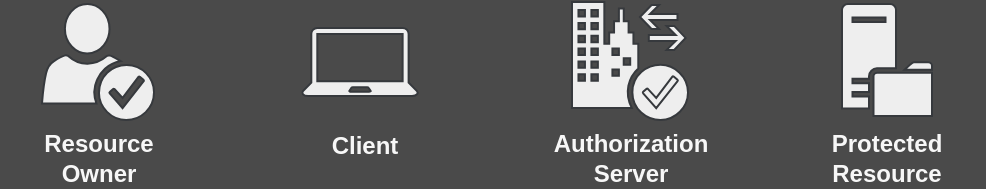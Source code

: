 <mxfile version="14.1.8" type="github" pages="3">
  <diagram id="NS_c6t7KV-xQdjMIzgKi" name="Actors">
    <mxGraphModel dx="1022" dy="519" grid="0" gridSize="10" guides="1" tooltips="1" connect="1" arrows="1" fold="1" page="1" pageScale="1" pageWidth="850" pageHeight="1100" background="#4A4A4A" math="0" shadow="0">
      <root>
        <mxCell id="0" />
        <mxCell id="1" parent="0" />
        <mxCell id="HWL72pkr6OBE6UF-7h75-1" value="" style="pointerEvents=1;shadow=0;dashed=0;html=1;labelPosition=center;verticalLabelPosition=bottom;verticalAlign=top;outlineConnect=0;align=center;shape=mxgraph.office.security.credentials;fillColor=#eeeeee;strokeColor=#36393d;" parent="1" vertex="1">
          <mxGeometry x="160" y="90" width="56" height="58" as="geometry" />
        </mxCell>
        <mxCell id="HWL72pkr6OBE6UF-7h75-2" value="" style="pointerEvents=1;shadow=0;dashed=0;html=1;labelPosition=center;verticalLabelPosition=bottom;verticalAlign=top;outlineConnect=0;align=center;shape=mxgraph.office.devices.laptop;fillColor=#eeeeee;strokeColor=#36393d;" parent="1" vertex="1">
          <mxGeometry x="290" y="102" width="58" height="34" as="geometry" />
        </mxCell>
        <mxCell id="HWL72pkr6OBE6UF-7h75-3" value="" style="pointerEvents=1;shadow=0;dashed=0;html=1;strokeColor=#36393d;fillColor=#eeeeee;labelPosition=center;verticalLabelPosition=bottom;verticalAlign=top;outlineConnect=0;align=center;shape=mxgraph.office.security.federation_trust;" parent="1" vertex="1">
          <mxGeometry x="425" y="89" width="58" height="59" as="geometry" />
        </mxCell>
        <mxCell id="HWL72pkr6OBE6UF-7h75-4" value="" style="pointerEvents=1;shadow=0;dashed=0;html=1;strokeColor=#36393d;fillColor=#eeeeee;labelPosition=center;verticalLabelPosition=bottom;verticalAlign=top;outlineConnect=0;align=center;shape=mxgraph.office.servers.file_server;" parent="1" vertex="1">
          <mxGeometry x="560" y="90" width="45" height="56" as="geometry" />
        </mxCell>
        <mxCell id="HWL72pkr6OBE6UF-7h75-5" value="Resource Owner" style="text;html=1;align=center;verticalAlign=middle;whiteSpace=wrap;rounded=0;fontStyle=1;fontColor=#F7F7F7;" parent="1" vertex="1">
          <mxGeometry x="139.5" y="157" width="97" height="20" as="geometry" />
        </mxCell>
        <mxCell id="HWL72pkr6OBE6UF-7h75-6" value="Client" style="text;html=1;align=center;verticalAlign=middle;whiteSpace=wrap;rounded=0;fontStyle=1;fontColor=#F7F7F7;" parent="1" vertex="1">
          <mxGeometry x="273" y="151" width="97" height="20" as="geometry" />
        </mxCell>
        <mxCell id="HWL72pkr6OBE6UF-7h75-7" value="Authorization Server" style="text;html=1;align=center;verticalAlign=middle;whiteSpace=wrap;rounded=0;fontStyle=1;fontColor=#F7F7F7;" parent="1" vertex="1">
          <mxGeometry x="405.5" y="157" width="97" height="20" as="geometry" />
        </mxCell>
        <mxCell id="HWL72pkr6OBE6UF-7h75-8" value="Protected Resource" style="text;html=1;align=center;verticalAlign=middle;whiteSpace=wrap;rounded=0;fontStyle=1;fontColor=#F7F7F7;" parent="1" vertex="1">
          <mxGeometry x="534" y="157" width="97" height="20" as="geometry" />
        </mxCell>
      </root>
    </mxGraphModel>
  </diagram>
  <diagram id="-ci9dU2kOCaldK0MWCnJ" name="Authorization grant">
    <mxGraphModel dx="782" dy="519" grid="0" gridSize="10" guides="1" tooltips="1" connect="1" arrows="1" fold="1" page="1" pageScale="1" pageWidth="850" pageHeight="1100" background="#4A4A4A" math="0" shadow="0">
      <root>
        <mxCell id="MZMbur8JewnyVsiIsPrR-0" />
        <mxCell id="MZMbur8JewnyVsiIsPrR-1" parent="MZMbur8JewnyVsiIsPrR-0" />
        <mxCell id="KoNx3kXqP8Utz1vj192m-0" value="" style="pointerEvents=1;shadow=0;dashed=0;html=1;labelPosition=center;verticalLabelPosition=bottom;verticalAlign=top;outlineConnect=0;align=center;shape=mxgraph.office.security.credentials;fillColor=#eeeeee;strokeColor=#36393d;" parent="MZMbur8JewnyVsiIsPrR-1" vertex="1">
          <mxGeometry x="148.5" y="27" width="56" height="58" as="geometry" />
        </mxCell>
        <mxCell id="KoNx3kXqP8Utz1vj192m-1" value="" style="pointerEvents=1;shadow=0;dashed=0;html=1;labelPosition=center;verticalLabelPosition=bottom;verticalAlign=top;outlineConnect=0;align=center;shape=mxgraph.office.devices.laptop;fillColor=#eeeeee;strokeColor=#36393d;" parent="MZMbur8JewnyVsiIsPrR-1" vertex="1">
          <mxGeometry x="278.5" y="39" width="58" height="34" as="geometry" />
        </mxCell>
        <mxCell id="KoNx3kXqP8Utz1vj192m-2" value="" style="pointerEvents=1;shadow=0;dashed=0;html=1;strokeColor=#36393d;fillColor=#eeeeee;labelPosition=center;verticalLabelPosition=bottom;verticalAlign=top;outlineConnect=0;align=center;shape=mxgraph.office.security.federation_trust;" parent="MZMbur8JewnyVsiIsPrR-1" vertex="1">
          <mxGeometry x="413.5" y="26" width="58" height="59" as="geometry" />
        </mxCell>
        <mxCell id="KoNx3kXqP8Utz1vj192m-3" value="" style="pointerEvents=1;shadow=0;dashed=0;html=1;strokeColor=#36393d;fillColor=#eeeeee;labelPosition=center;verticalLabelPosition=bottom;verticalAlign=top;outlineConnect=0;align=center;shape=mxgraph.office.servers.file_server;" parent="MZMbur8JewnyVsiIsPrR-1" vertex="1">
          <mxGeometry x="548.5" y="27" width="45" height="56" as="geometry" />
        </mxCell>
        <mxCell id="KoNx3kXqP8Utz1vj192m-4" value="Resource Owner" style="text;html=1;align=center;verticalAlign=middle;whiteSpace=wrap;rounded=0;fontStyle=1;fontColor=#F7F7F7;" parent="MZMbur8JewnyVsiIsPrR-1" vertex="1">
          <mxGeometry x="128" y="94" width="97" height="20" as="geometry" />
        </mxCell>
        <mxCell id="KoNx3kXqP8Utz1vj192m-5" value="Client" style="text;html=1;align=center;verticalAlign=middle;whiteSpace=wrap;rounded=0;fontStyle=1;fontColor=#F7F7F7;" parent="MZMbur8JewnyVsiIsPrR-1" vertex="1">
          <mxGeometry x="261.5" y="88" width="97" height="20" as="geometry" />
        </mxCell>
        <mxCell id="KoNx3kXqP8Utz1vj192m-6" value="Authorization Server" style="text;html=1;align=center;verticalAlign=middle;whiteSpace=wrap;rounded=0;fontStyle=1;fontColor=#F7F7F7;" parent="MZMbur8JewnyVsiIsPrR-1" vertex="1">
          <mxGeometry x="394" y="94" width="97" height="20" as="geometry" />
        </mxCell>
        <mxCell id="KoNx3kXqP8Utz1vj192m-7" value="Protected Resource" style="text;html=1;align=center;verticalAlign=middle;whiteSpace=wrap;rounded=0;fontStyle=1;fontColor=#F7F7F7;" parent="MZMbur8JewnyVsiIsPrR-1" vertex="1">
          <mxGeometry x="522.5" y="94" width="97" height="20" as="geometry" />
        </mxCell>
        <mxCell id="KoNx3kXqP8Utz1vj192m-8" value="&lt;span style=&quot;font-weight: normal&quot;&gt;Wojtek&lt;/span&gt;" style="text;html=1;align=center;verticalAlign=middle;whiteSpace=wrap;rounded=0;fontStyle=1;fontColor=#97D077;shadow=0;" parent="MZMbur8JewnyVsiIsPrR-1" vertex="1">
          <mxGeometry x="128" y="130" width="97" height="20" as="geometry" />
        </mxCell>
        <mxCell id="KoNx3kXqP8Utz1vj192m-9" value="&lt;span style=&quot;font-weight: normal&quot;&gt;Dev.to&lt;/span&gt;" style="text;html=1;align=center;verticalAlign=middle;whiteSpace=wrap;rounded=0;fontStyle=1;fontColor=#97D077;" parent="MZMbur8JewnyVsiIsPrR-1" vertex="1">
          <mxGeometry x="259" y="130" width="97" height="20" as="geometry" />
        </mxCell>
        <mxCell id="KoNx3kXqP8Utz1vj192m-10" value="&lt;span style=&quot;font-weight: normal&quot;&gt;GitHub&lt;br&gt;&amp;nbsp;Identity Provider&lt;/span&gt;" style="text;html=1;align=center;verticalAlign=middle;whiteSpace=wrap;rounded=0;fontStyle=1;fontColor=#97D077;" parent="MZMbur8JewnyVsiIsPrR-1" vertex="1">
          <mxGeometry x="374" y="130" width="137" height="20" as="geometry" />
        </mxCell>
        <mxCell id="KoNx3kXqP8Utz1vj192m-11" value="&lt;span style=&quot;font-weight: normal&quot;&gt;GitHub&lt;br&gt;&amp;nbsp;User information&lt;/span&gt;" style="text;html=1;align=center;verticalAlign=middle;whiteSpace=wrap;rounded=0;fontStyle=1;fontColor=#97D077;" parent="MZMbur8JewnyVsiIsPrR-1" vertex="1">
          <mxGeometry x="502.5" y="130" width="137" height="20" as="geometry" />
        </mxCell>
        <mxCell id="KoNx3kXqP8Utz1vj192m-12" value="" style="endArrow=none;dashed=1;html=1;fontColor=#97D077;strokeColor=#D4D4D4;" parent="MZMbur8JewnyVsiIsPrR-1" edge="1">
          <mxGeometry width="50" height="50" relative="1" as="geometry">
            <mxPoint x="442" y="584" as="sourcePoint" />
            <mxPoint x="442" y="161" as="targetPoint" />
          </mxGeometry>
        </mxCell>
        <mxCell id="KoNx3kXqP8Utz1vj192m-13" value="" style="endArrow=none;dashed=1;html=1;fontColor=#97D077;strokeColor=#D4D4D4;" parent="MZMbur8JewnyVsiIsPrR-1" edge="1">
          <mxGeometry width="50" height="50" relative="1" as="geometry">
            <mxPoint x="571" y="591" as="sourcePoint" />
            <mxPoint x="571" y="161" as="targetPoint" />
          </mxGeometry>
        </mxCell>
        <mxCell id="KoNx3kXqP8Utz1vj192m-14" value="" style="endArrow=none;dashed=1;html=1;fontColor=#97D077;strokeColor=#D4D4D4;" parent="MZMbur8JewnyVsiIsPrR-1" edge="1">
          <mxGeometry width="50" height="50" relative="1" as="geometry">
            <mxPoint x="307" y="581" as="sourcePoint" />
            <mxPoint x="307" y="162" as="targetPoint" />
          </mxGeometry>
        </mxCell>
        <mxCell id="KoNx3kXqP8Utz1vj192m-16" value="" style="endArrow=none;dashed=1;html=1;fontColor=#97D077;strokeColor=#D4D4D4;" parent="MZMbur8JewnyVsiIsPrR-1" edge="1">
          <mxGeometry width="50" height="50" relative="1" as="geometry">
            <mxPoint x="176" y="577" as="sourcePoint" />
            <mxPoint x="176.21" y="162" as="targetPoint" />
          </mxGeometry>
        </mxCell>
        <mxCell id="KoNx3kXqP8Utz1vj192m-18" style="edgeStyle=orthogonalEdgeStyle;rounded=0;orthogonalLoop=1;jettySize=auto;html=1;strokeColor=#D4D4D4;fontColor=#97D077;exitX=0.997;exitY=0.048;exitDx=0;exitDy=0;exitPerimeter=0;entryX=0;entryY=0.045;entryDx=0;entryDy=0;entryPerimeter=0;endArrow=blockThin;endFill=1;" parent="MZMbur8JewnyVsiIsPrR-1" source="KoNx3kXqP8Utz1vj192m-17" target="KoNx3kXqP8Utz1vj192m-20" edge="1">
          <mxGeometry relative="1" as="geometry">
            <mxPoint x="294" y="187" as="targetPoint" />
            <mxPoint x="193" y="187" as="sourcePoint" />
            <Array as="points">
              <mxPoint x="294" y="187" />
              <mxPoint x="294" y="187" />
            </Array>
          </mxGeometry>
        </mxCell>
        <mxCell id="KoNx3kXqP8Utz1vj192m-28" style="edgeStyle=orthogonalEdgeStyle;rounded=0;orthogonalLoop=1;jettySize=auto;html=1;endArrow=blockThin;endFill=1;strokeColor=#D4D4D4;fontFamily=Helvetica;fontColor=#97D077;" parent="MZMbur8JewnyVsiIsPrR-1" source="KoNx3kXqP8Utz1vj192m-17" edge="1">
          <mxGeometry relative="1" as="geometry">
            <mxPoint x="434" y="260" as="targetPoint" />
            <Array as="points">
              <mxPoint x="434" y="260" />
            </Array>
          </mxGeometry>
        </mxCell>
        <mxCell id="KoNx3kXqP8Utz1vj192m-33" style="edgeStyle=orthogonalEdgeStyle;rounded=0;orthogonalLoop=1;jettySize=auto;html=1;endArrow=blockThin;endFill=1;strokeColor=#D4D4D4;fontFamily=Helvetica;fontSize=9;fontColor=#97D077;" parent="MZMbur8JewnyVsiIsPrR-1" source="KoNx3kXqP8Utz1vj192m-17" edge="1">
          <mxGeometry relative="1" as="geometry">
            <mxPoint x="298" y="328" as="targetPoint" />
            <Array as="points">
              <mxPoint x="298" y="328" />
            </Array>
          </mxGeometry>
        </mxCell>
        <mxCell id="KoNx3kXqP8Utz1vj192m-17" value="" style="rounded=0;whiteSpace=wrap;html=1;fontColor=#97D077;shadow=1;strokeColor=none;fillColor=#D1D1D1;" parent="MZMbur8JewnyVsiIsPrR-1" vertex="1">
          <mxGeometry x="169" y="185" width="15" height="344" as="geometry" />
        </mxCell>
        <mxCell id="KoNx3kXqP8Utz1vj192m-19" value="&lt;span style=&quot;font-weight: normal ; font-size: 9px&quot;&gt;&lt;font color=&quot;#ffffff&quot; style=&quot;font-size: 9px&quot;&gt;1. get my user info&lt;/font&gt;&lt;/span&gt;" style="text;html=1;align=left;verticalAlign=middle;whiteSpace=wrap;rounded=0;fontStyle=1;fontColor=#97D077;shadow=0;fontSize=9;" parent="MZMbur8JewnyVsiIsPrR-1" vertex="1">
          <mxGeometry x="189" y="165" width="107" height="20" as="geometry" />
        </mxCell>
        <mxCell id="KoNx3kXqP8Utz1vj192m-27" style="edgeStyle=orthogonalEdgeStyle;rounded=0;orthogonalLoop=1;jettySize=auto;html=1;endArrow=blockThin;endFill=1;strokeColor=#D4D4D4;fontColor=#97D077;" parent="MZMbur8JewnyVsiIsPrR-1" source="KoNx3kXqP8Utz1vj192m-20" target="KoNx3kXqP8Utz1vj192m-17" edge="1">
          <mxGeometry relative="1" as="geometry">
            <Array as="points">
              <mxPoint x="216" y="228" />
              <mxPoint x="216" y="228" />
            </Array>
          </mxGeometry>
        </mxCell>
        <mxCell id="KoNx3kXqP8Utz1vj192m-20" value="" style="rounded=0;whiteSpace=wrap;html=1;fontColor=#97D077;shadow=1;strokeColor=none;fillColor=#D1D1D1;" parent="MZMbur8JewnyVsiIsPrR-1" vertex="1">
          <mxGeometry x="300" y="185" width="15" height="46" as="geometry" />
        </mxCell>
        <mxCell id="KoNx3kXqP8Utz1vj192m-26" value="&lt;span style=&quot;font-weight: normal ; font-size: 9px&quot;&gt;&lt;font color=&quot;#ffffff&quot; style=&quot;font-size: 9px&quot;&gt;2. redirect to GitHub&#39;s login page&lt;/font&gt;&lt;/span&gt;" style="text;html=1;align=right;verticalAlign=middle;whiteSpace=wrap;rounded=0;fontStyle=1;fontColor=#97D077;shadow=0;fontFamily=Helvetica;fontSize=9;" parent="MZMbur8JewnyVsiIsPrR-1" vertex="1">
          <mxGeometry x="196" y="203" width="100" height="20" as="geometry" />
        </mxCell>
        <mxCell id="KoNx3kXqP8Utz1vj192m-29" value="&lt;font color=&quot;#ffffff&quot; style=&quot;font-size: 9px&quot;&gt;&lt;span style=&quot;font-size: 9px ; font-weight: 400&quot;&gt;3. provide&lt;br&gt;username &amp;amp; password&lt;/span&gt;&lt;/font&gt;" style="text;html=1;align=left;verticalAlign=middle;whiteSpace=wrap;rounded=0;fontStyle=1;fontColor=#97D077;shadow=0;fontSize=9;" parent="MZMbur8JewnyVsiIsPrR-1" vertex="1">
          <mxGeometry x="189" y="237" width="111" height="20" as="geometry" />
        </mxCell>
        <mxCell id="KoNx3kXqP8Utz1vj192m-32" style="edgeStyle=orthogonalEdgeStyle;rounded=0;orthogonalLoop=1;jettySize=auto;html=1;endArrow=blockThin;endFill=1;strokeColor=#D4D4D4;fontFamily=Helvetica;fontSize=9;fontColor=#97D077;exitX=-0.203;exitY=0.904;exitDx=0;exitDy=0;exitPerimeter=0;" parent="MZMbur8JewnyVsiIsPrR-1" source="KoNx3kXqP8Utz1vj192m-30" edge="1">
          <mxGeometry relative="1" as="geometry">
            <mxPoint x="186" y="299" as="targetPoint" />
            <Array as="points">
              <mxPoint x="310" y="299" />
              <mxPoint x="186" y="299" />
            </Array>
          </mxGeometry>
        </mxCell>
        <mxCell id="KoNx3kXqP8Utz1vj192m-30" value="" style="rounded=0;whiteSpace=wrap;html=1;fontColor=#97D077;shadow=1;strokeColor=none;fillColor=#D1D1D1;" parent="MZMbur8JewnyVsiIsPrR-1" vertex="1">
          <mxGeometry x="435" y="257" width="15" height="46" as="geometry" />
        </mxCell>
        <mxCell id="NKkI2tHwXpmIZE1cxrp0-3" style="edgeStyle=orthogonalEdgeStyle;rounded=0;orthogonalLoop=1;jettySize=auto;html=1;entryX=-0.074;entryY=0.089;entryDx=0;entryDy=0;entryPerimeter=0;fontColor=#97D077;strokeColor=#D1D1D1;" parent="MZMbur8JewnyVsiIsPrR-1" source="KoNx3kXqP8Utz1vj192m-31" target="NKkI2tHwXpmIZE1cxrp0-2" edge="1">
          <mxGeometry relative="1" as="geometry">
            <Array as="points">
              <mxPoint x="372" y="366" />
              <mxPoint x="372" y="366" />
            </Array>
          </mxGeometry>
        </mxCell>
        <mxCell id="KoNx3kXqP8Utz1vj192m-31" value="" style="rounded=0;whiteSpace=wrap;html=1;fontColor=#97D077;shadow=1;strokeColor=none;fillColor=#D1D1D1;" parent="MZMbur8JewnyVsiIsPrR-1" vertex="1">
          <mxGeometry x="300" y="326" width="15" height="203" as="geometry" />
        </mxCell>
        <mxCell id="NKkI2tHwXpmIZE1cxrp0-0" value="&lt;span style=&quot;font-weight: normal ; font-size: 9px&quot;&gt;&lt;font color=&quot;#ffffff&quot; style=&quot;font-size: 9px&quot;&gt;4. authorization code &amp;amp; redirect to client&lt;/font&gt;&lt;/span&gt;" style="text;html=1;align=right;verticalAlign=middle;whiteSpace=wrap;rounded=0;fontStyle=1;fontColor=#97D077;shadow=0;fontFamily=Helvetica;fontSize=9;" parent="MZMbur8JewnyVsiIsPrR-1" vertex="1">
          <mxGeometry x="325" y="276" width="100" height="20" as="geometry" />
        </mxCell>
        <mxCell id="NKkI2tHwXpmIZE1cxrp0-1" value="&lt;span style=&quot;font-weight: normal ; font-size: 9px&quot;&gt;&lt;font color=&quot;#ffffff&quot; style=&quot;font-size: 9px&quot;&gt;5. authorization code&lt;/font&gt;&lt;/span&gt;" style="text;html=1;align=left;verticalAlign=middle;whiteSpace=wrap;rounded=0;fontStyle=1;fontColor=#97D077;shadow=0;fontFamily=Helvetica;fontSize=9;" parent="MZMbur8JewnyVsiIsPrR-1" vertex="1">
          <mxGeometry x="186" y="308" width="100" height="20" as="geometry" />
        </mxCell>
        <mxCell id="WKs4N_bmghvFV_pFZG2m-3" style="edgeStyle=orthogonalEdgeStyle;rounded=0;orthogonalLoop=1;jettySize=auto;html=1;entryX=1.012;entryY=0.101;entryDx=0;entryDy=0;entryPerimeter=0;strokeColor=#D1D1D1;" parent="MZMbur8JewnyVsiIsPrR-1" source="NKkI2tHwXpmIZE1cxrp0-2" edge="1">
          <mxGeometry relative="1" as="geometry">
            <Array as="points">
              <mxPoint x="375" y="407" />
            </Array>
            <mxPoint x="315.18" y="406.646" as="targetPoint" />
          </mxGeometry>
        </mxCell>
        <mxCell id="NKkI2tHwXpmIZE1cxrp0-2" value="" style="rounded=0;whiteSpace=wrap;html=1;fontColor=#97D077;shadow=1;strokeColor=none;fillColor=#D1D1D1;" parent="MZMbur8JewnyVsiIsPrR-1" vertex="1">
          <mxGeometry x="435" y="362" width="15" height="46" as="geometry" />
        </mxCell>
        <mxCell id="WKs4N_bmghvFV_pFZG2m-0" value="&lt;span style=&quot;font-weight: normal ; font-size: 9px&quot;&gt;&lt;font color=&quot;#ffffff&quot; style=&quot;font-size: 9px&quot;&gt;6. authorization code&lt;br&gt;client id &amp;amp; client secret&lt;br&gt;&lt;/font&gt;&lt;/span&gt;" style="text;html=1;align=left;verticalAlign=middle;whiteSpace=wrap;rounded=0;fontStyle=1;fontColor=#97D077;shadow=0;fontFamily=Helvetica;fontSize=9;" parent="MZMbur8JewnyVsiIsPrR-1" vertex="1">
          <mxGeometry x="319" y="339" width="100" height="20" as="geometry" />
        </mxCell>
        <mxCell id="WKs4N_bmghvFV_pFZG2m-6" style="edgeStyle=orthogonalEdgeStyle;rounded=0;orthogonalLoop=1;jettySize=auto;html=1;strokeColor=#D1D1D1;entryX=-0.009;entryY=0.079;entryDx=0;entryDy=0;entryPerimeter=0;" parent="MZMbur8JewnyVsiIsPrR-1" target="WKs4N_bmghvFV_pFZG2m-5" edge="1">
          <mxGeometry relative="1" as="geometry">
            <mxPoint x="562.545" y="425" as="targetPoint" />
            <Array as="points">
              <mxPoint x="507" y="448" />
              <mxPoint x="507" y="448" />
            </Array>
            <mxPoint x="315" y="448" as="sourcePoint" />
          </mxGeometry>
        </mxCell>
        <mxCell id="WKs4N_bmghvFV_pFZG2m-4" value="&lt;span style=&quot;font-weight: normal ; font-size: 9px&quot;&gt;&lt;font color=&quot;#ffffff&quot; style=&quot;font-size: 9px&quot;&gt;7. access, id and refresh tokens&lt;br&gt;&lt;/font&gt;&lt;/span&gt;" style="text;html=1;align=right;verticalAlign=middle;whiteSpace=wrap;rounded=0;fontStyle=1;fontColor=#97D077;shadow=0;fontFamily=Helvetica;fontSize=9;" parent="MZMbur8JewnyVsiIsPrR-1" vertex="1">
          <mxGeometry x="331" y="382" width="100" height="20" as="geometry" />
        </mxCell>
        <mxCell id="WKs4N_bmghvFV_pFZG2m-10" style="edgeStyle=orthogonalEdgeStyle;rounded=0;orthogonalLoop=1;jettySize=auto;html=1;entryX=1.139;entryY=0.12;entryDx=0;entryDy=0;entryPerimeter=0;strokeColor=#D1D1D1;" parent="MZMbur8JewnyVsiIsPrR-1" source="WKs4N_bmghvFV_pFZG2m-5" edge="1">
          <mxGeometry relative="1" as="geometry">
            <Array as="points">
              <mxPoint x="439" y="490" />
            </Array>
            <mxPoint x="317.085" y="489.52" as="targetPoint" />
          </mxGeometry>
        </mxCell>
        <mxCell id="WKs4N_bmghvFV_pFZG2m-5" value="" style="rounded=0;whiteSpace=wrap;html=1;fontColor=#97D077;shadow=1;strokeColor=none;fillColor=#D1D1D1;" parent="MZMbur8JewnyVsiIsPrR-1" vertex="1">
          <mxGeometry x="563.5" y="444" width="15" height="46" as="geometry" />
        </mxCell>
        <mxCell id="WKs4N_bmghvFV_pFZG2m-8" value="&lt;span style=&quot;font-weight: normal ; font-size: 9px&quot;&gt;&lt;font color=&quot;#ffffff&quot; style=&quot;font-size: 9px&quot;&gt;8. get user repositories&lt;br&gt;(with access token)&amp;nbsp;&lt;br&gt;&lt;/font&gt;&lt;/span&gt;" style="text;html=1;align=left;verticalAlign=middle;whiteSpace=wrap;rounded=0;fontStyle=1;fontColor=#97D077;shadow=0;fontSize=9;" parent="MZMbur8JewnyVsiIsPrR-1" vertex="1">
          <mxGeometry x="324" y="424" width="107" height="20" as="geometry" />
        </mxCell>
        <mxCell id="WKs4N_bmghvFV_pFZG2m-13" style="edgeStyle=orthogonalEdgeStyle;rounded=0;orthogonalLoop=1;jettySize=auto;html=1;entryX=1.101;entryY=0.989;entryDx=0;entryDy=0;entryPerimeter=0;strokeColor=#D1D1D1;" parent="MZMbur8JewnyVsiIsPrR-1" target="KoNx3kXqP8Utz1vj192m-17" edge="1">
          <mxGeometry relative="1" as="geometry">
            <Array as="points">
              <mxPoint x="267" y="525" />
              <mxPoint x="267" y="525" />
            </Array>
            <mxPoint x="300" y="525" as="sourcePoint" />
          </mxGeometry>
        </mxCell>
        <mxCell id="WKs4N_bmghvFV_pFZG2m-11" value="&lt;span style=&quot;font-weight: normal ; font-size: 9px&quot;&gt;&lt;font color=&quot;#ffffff&quot; style=&quot;font-size: 9px&quot;&gt;9. user repositories&amp;nbsp;&lt;br&gt;&lt;/font&gt;&lt;/span&gt;" style="text;html=1;align=right;verticalAlign=middle;whiteSpace=wrap;rounded=0;fontStyle=1;fontColor=#97D077;shadow=0;fontSize=9;" parent="MZMbur8JewnyVsiIsPrR-1" vertex="1">
          <mxGeometry x="450" y="470" width="107" height="20" as="geometry" />
        </mxCell>
        <mxCell id="WKs4N_bmghvFV_pFZG2m-14" value="&lt;span style=&quot;font-weight: normal ; font-size: 9px&quot;&gt;&lt;font color=&quot;#ffffff&quot; style=&quot;font-size: 9px&quot;&gt;10. my user info&amp;nbsp;&lt;br&gt;&lt;/font&gt;&lt;/span&gt;" style="text;html=1;align=right;verticalAlign=middle;whiteSpace=wrap;rounded=0;fontStyle=1;fontColor=#97D077;shadow=0;fontSize=9;" parent="MZMbur8JewnyVsiIsPrR-1" vertex="1">
          <mxGeometry x="192.5" y="506" width="107" height="20" as="geometry" />
        </mxCell>
      </root>
    </mxGraphModel>
  </diagram>
  <diagram name="Refresh token" id="I2DaK8d_OnrXJjn03cxu">
    <mxGraphModel dx="1152" dy="494" grid="0" gridSize="10" guides="1" tooltips="1" connect="1" arrows="1" fold="1" page="1" pageScale="1" pageWidth="850" pageHeight="1100" background="#4A4A4A" math="0" shadow="0">
      <root>
        <mxCell id="3hqGg8nr-zPcy-2ruXHW-0" />
        <mxCell id="3hqGg8nr-zPcy-2ruXHW-1" parent="3hqGg8nr-zPcy-2ruXHW-0" />
        <mxCell id="3hqGg8nr-zPcy-2ruXHW-2" value="" style="pointerEvents=1;shadow=0;dashed=0;html=1;labelPosition=center;verticalLabelPosition=bottom;verticalAlign=top;outlineConnect=0;align=center;shape=mxgraph.office.security.credentials;fillColor=#eeeeee;strokeColor=#36393d;" vertex="1" parent="3hqGg8nr-zPcy-2ruXHW-1">
          <mxGeometry x="148.5" y="27" width="56" height="58" as="geometry" />
        </mxCell>
        <mxCell id="3hqGg8nr-zPcy-2ruXHW-3" value="" style="pointerEvents=1;shadow=0;dashed=0;html=1;labelPosition=center;verticalLabelPosition=bottom;verticalAlign=top;outlineConnect=0;align=center;shape=mxgraph.office.devices.laptop;fillColor=#eeeeee;strokeColor=#36393d;" vertex="1" parent="3hqGg8nr-zPcy-2ruXHW-1">
          <mxGeometry x="278.5" y="39" width="58" height="34" as="geometry" />
        </mxCell>
        <mxCell id="3hqGg8nr-zPcy-2ruXHW-4" value="" style="pointerEvents=1;shadow=0;dashed=0;html=1;strokeColor=#36393d;fillColor=#eeeeee;labelPosition=center;verticalLabelPosition=bottom;verticalAlign=top;outlineConnect=0;align=center;shape=mxgraph.office.security.federation_trust;" vertex="1" parent="3hqGg8nr-zPcy-2ruXHW-1">
          <mxGeometry x="413.5" y="26" width="58" height="59" as="geometry" />
        </mxCell>
        <mxCell id="3hqGg8nr-zPcy-2ruXHW-5" value="" style="pointerEvents=1;shadow=0;dashed=0;html=1;strokeColor=#36393d;fillColor=#eeeeee;labelPosition=center;verticalLabelPosition=bottom;verticalAlign=top;outlineConnect=0;align=center;shape=mxgraph.office.servers.file_server;" vertex="1" parent="3hqGg8nr-zPcy-2ruXHW-1">
          <mxGeometry x="548.5" y="27" width="45" height="56" as="geometry" />
        </mxCell>
        <mxCell id="3hqGg8nr-zPcy-2ruXHW-6" value="Resource Owner" style="text;html=1;align=center;verticalAlign=middle;whiteSpace=wrap;rounded=0;fontStyle=1;fontColor=#F7F7F7;" vertex="1" parent="3hqGg8nr-zPcy-2ruXHW-1">
          <mxGeometry x="128" y="94" width="97" height="20" as="geometry" />
        </mxCell>
        <mxCell id="3hqGg8nr-zPcy-2ruXHW-7" value="Client" style="text;html=1;align=center;verticalAlign=middle;whiteSpace=wrap;rounded=0;fontStyle=1;fontColor=#F7F7F7;" vertex="1" parent="3hqGg8nr-zPcy-2ruXHW-1">
          <mxGeometry x="261.5" y="88" width="97" height="20" as="geometry" />
        </mxCell>
        <mxCell id="3hqGg8nr-zPcy-2ruXHW-8" value="Authorization Server" style="text;html=1;align=center;verticalAlign=middle;whiteSpace=wrap;rounded=0;fontStyle=1;fontColor=#F7F7F7;" vertex="1" parent="3hqGg8nr-zPcy-2ruXHW-1">
          <mxGeometry x="394" y="94" width="97" height="20" as="geometry" />
        </mxCell>
        <mxCell id="3hqGg8nr-zPcy-2ruXHW-9" value="Protected Resource" style="text;html=1;align=center;verticalAlign=middle;whiteSpace=wrap;rounded=0;fontStyle=1;fontColor=#F7F7F7;" vertex="1" parent="3hqGg8nr-zPcy-2ruXHW-1">
          <mxGeometry x="522.5" y="94" width="97" height="20" as="geometry" />
        </mxCell>
        <mxCell id="3hqGg8nr-zPcy-2ruXHW-10" value="&lt;span style=&quot;font-weight: normal&quot;&gt;Wojtek&lt;/span&gt;" style="text;html=1;align=center;verticalAlign=middle;whiteSpace=wrap;rounded=0;fontStyle=1;fontColor=#97D077;shadow=0;" vertex="1" parent="3hqGg8nr-zPcy-2ruXHW-1">
          <mxGeometry x="128" y="130" width="97" height="20" as="geometry" />
        </mxCell>
        <mxCell id="3hqGg8nr-zPcy-2ruXHW-11" value="&lt;span style=&quot;font-weight: normal&quot;&gt;Dev.to&lt;/span&gt;" style="text;html=1;align=center;verticalAlign=middle;whiteSpace=wrap;rounded=0;fontStyle=1;fontColor=#97D077;" vertex="1" parent="3hqGg8nr-zPcy-2ruXHW-1">
          <mxGeometry x="259" y="130" width="97" height="20" as="geometry" />
        </mxCell>
        <mxCell id="3hqGg8nr-zPcy-2ruXHW-12" value="&lt;span style=&quot;font-weight: normal&quot;&gt;GitHub&lt;br&gt;&amp;nbsp;Identity Provider&lt;/span&gt;" style="text;html=1;align=center;verticalAlign=middle;whiteSpace=wrap;rounded=0;fontStyle=1;fontColor=#97D077;" vertex="1" parent="3hqGg8nr-zPcy-2ruXHW-1">
          <mxGeometry x="374" y="130" width="137" height="20" as="geometry" />
        </mxCell>
        <mxCell id="3hqGg8nr-zPcy-2ruXHW-13" value="&lt;span style=&quot;font-weight: normal&quot;&gt;GitHub&lt;br&gt;&amp;nbsp;User information&lt;/span&gt;" style="text;html=1;align=center;verticalAlign=middle;whiteSpace=wrap;rounded=0;fontStyle=1;fontColor=#97D077;" vertex="1" parent="3hqGg8nr-zPcy-2ruXHW-1">
          <mxGeometry x="502.5" y="130" width="137" height="20" as="geometry" />
        </mxCell>
        <mxCell id="3hqGg8nr-zPcy-2ruXHW-14" value="" style="endArrow=none;dashed=1;html=1;fontColor=#97D077;strokeColor=#D4D4D4;" edge="1" parent="3hqGg8nr-zPcy-2ruXHW-1">
          <mxGeometry width="50" height="50" relative="1" as="geometry">
            <mxPoint x="442" y="566" as="sourcePoint" />
            <mxPoint x="442" y="161" as="targetPoint" />
          </mxGeometry>
        </mxCell>
        <mxCell id="3hqGg8nr-zPcy-2ruXHW-15" value="" style="endArrow=none;dashed=1;html=1;fontColor=#97D077;strokeColor=#D4D4D4;" edge="1" parent="3hqGg8nr-zPcy-2ruXHW-1">
          <mxGeometry width="50" height="50" relative="1" as="geometry">
            <mxPoint x="571" y="572" as="sourcePoint" />
            <mxPoint x="571" y="161" as="targetPoint" />
          </mxGeometry>
        </mxCell>
        <mxCell id="3hqGg8nr-zPcy-2ruXHW-16" value="" style="endArrow=none;dashed=1;html=1;fontColor=#97D077;strokeColor=#D4D4D4;" edge="1" parent="3hqGg8nr-zPcy-2ruXHW-1">
          <mxGeometry width="50" height="50" relative="1" as="geometry">
            <mxPoint x="307" y="562" as="sourcePoint" />
            <mxPoint x="307" y="162" as="targetPoint" />
          </mxGeometry>
        </mxCell>
        <mxCell id="3hqGg8nr-zPcy-2ruXHW-17" value="" style="endArrow=none;dashed=1;html=1;fontColor=#97D077;strokeColor=#D4D4D4;" edge="1" parent="3hqGg8nr-zPcy-2ruXHW-1">
          <mxGeometry width="50" height="50" relative="1" as="geometry">
            <mxPoint x="176" y="558" as="sourcePoint" />
            <mxPoint x="176.21" y="162" as="targetPoint" />
          </mxGeometry>
        </mxCell>
        <mxCell id="5TZoqLir6TF1RukiQRGl-6" style="edgeStyle=orthogonalEdgeStyle;rounded=0;orthogonalLoop=1;jettySize=auto;html=1;strokeColor=#D1D1D1;fontColor=#4A4A4A;" edge="1" parent="3hqGg8nr-zPcy-2ruXHW-1">
          <mxGeometry relative="1" as="geometry">
            <mxPoint x="298.909" y="191.5" as="targetPoint" />
            <mxPoint x="184" y="191.471" as="sourcePoint" />
            <Array as="points">
              <mxPoint x="241" y="192" />
            </Array>
          </mxGeometry>
        </mxCell>
        <mxCell id="3hqGg8nr-zPcy-2ruXHW-21" value="" style="rounded=0;whiteSpace=wrap;html=1;fontColor=#97D077;shadow=1;strokeColor=none;fillColor=#D1D1D1;" vertex="1" parent="3hqGg8nr-zPcy-2ruXHW-1">
          <mxGeometry x="169" y="185" width="15" height="331" as="geometry" />
        </mxCell>
        <mxCell id="2dFo9z79ARA6GGl83MlL-0" style="edgeStyle=orthogonalEdgeStyle;rounded=0;orthogonalLoop=1;jettySize=auto;html=1;entryX=-0.029;entryY=0.094;entryDx=0;entryDy=0;strokeColor=#D1D1D1;fontColor=#4A4A4A;entryPerimeter=0;" edge="1" parent="3hqGg8nr-zPcy-2ruXHW-1" source="5TZoqLir6TF1RukiQRGl-5" target="5TZoqLir6TF1RukiQRGl-7">
          <mxGeometry relative="1" as="geometry">
            <Array as="points">
              <mxPoint x="439" y="233" />
            </Array>
          </mxGeometry>
        </mxCell>
        <mxCell id="VBZtNxoEsbYtOBnwuI9L-3" style="edgeStyle=orthogonalEdgeStyle;rounded=0;orthogonalLoop=1;jettySize=auto;html=1;entryX=-0.005;entryY=0.056;entryDx=0;entryDy=0;strokeColor=#D1D1D1;fontColor=#4A4A4A;entryPerimeter=0;" edge="1" parent="3hqGg8nr-zPcy-2ruXHW-1" source="5TZoqLir6TF1RukiQRGl-5" target="VBZtNxoEsbYtOBnwuI9L-2">
          <mxGeometry relative="1" as="geometry">
            <Array as="points">
              <mxPoint x="375" y="324" />
            </Array>
          </mxGeometry>
        </mxCell>
        <mxCell id="AXjV8esu2BYtARjFQGWG-1" style="edgeStyle=orthogonalEdgeStyle;rounded=0;orthogonalLoop=1;jettySize=auto;html=1;strokeColor=#D1D1D1;fontColor=#4A4A4A;entryX=0.012;entryY=0.094;entryDx=0;entryDy=0;entryPerimeter=0;" edge="1" parent="3hqGg8nr-zPcy-2ruXHW-1" source="5TZoqLir6TF1RukiQRGl-5" target="AXjV8esu2BYtARjFQGWG-0">
          <mxGeometry relative="1" as="geometry">
            <mxPoint x="559" y="420" as="targetPoint" />
            <Array as="points">
              <mxPoint x="378" y="420" />
            </Array>
          </mxGeometry>
        </mxCell>
        <mxCell id="9DogqDbm4Wn3B0cqEXUw-1" style="edgeStyle=orthogonalEdgeStyle;rounded=0;orthogonalLoop=1;jettySize=auto;html=1;entryX=1.145;entryY=0.982;entryDx=0;entryDy=0;entryPerimeter=0;strokeColor=#D1D1D1;fontColor=#4A4A4A;" edge="1" parent="3hqGg8nr-zPcy-2ruXHW-1" source="5TZoqLir6TF1RukiQRGl-5" target="3hqGg8nr-zPcy-2ruXHW-21">
          <mxGeometry relative="1" as="geometry">
            <Array as="points">
              <mxPoint x="270" y="510" />
              <mxPoint x="270" y="510" />
            </Array>
          </mxGeometry>
        </mxCell>
        <mxCell id="5TZoqLir6TF1RukiQRGl-5" value="" style="rounded=0;whiteSpace=wrap;html=1;fontColor=#97D077;shadow=1;strokeColor=none;fillColor=#D1D1D1;" vertex="1" parent="3hqGg8nr-zPcy-2ruXHW-1">
          <mxGeometry x="299.5" y="188" width="15" height="323" as="geometry" />
        </mxCell>
        <mxCell id="VBZtNxoEsbYtOBnwuI9L-0" style="edgeStyle=orthogonalEdgeStyle;rounded=0;orthogonalLoop=1;jettySize=auto;html=1;strokeColor=#D1D1D1;fontColor=#4A4A4A;exitX=0;exitY=1;exitDx=0;exitDy=0;" edge="1" parent="3hqGg8nr-zPcy-2ruXHW-1" source="5TZoqLir6TF1RukiQRGl-7">
          <mxGeometry relative="1" as="geometry">
            <mxPoint x="315" y="274" as="targetPoint" />
            <Array as="points">
              <mxPoint x="315" y="274" />
            </Array>
          </mxGeometry>
        </mxCell>
        <mxCell id="5TZoqLir6TF1RukiQRGl-7" value="" style="rounded=0;whiteSpace=wrap;html=1;fontColor=#97D077;shadow=1;strokeColor=none;fillColor=#D1D1D1;" vertex="1" parent="3hqGg8nr-zPcy-2ruXHW-1">
          <mxGeometry x="563.5" y="229" width="15" height="45" as="geometry" />
        </mxCell>
        <mxCell id="2dFo9z79ARA6GGl83MlL-1" value="&lt;span style=&quot;font-weight: normal ; font-size: 9px&quot;&gt;&lt;font color=&quot;#ffffff&quot; style=&quot;font-size: 9px&quot;&gt;12. get user repositories&lt;br&gt;(with &lt;u&gt;expired&lt;/u&gt; access token)&amp;nbsp;&lt;br&gt;&lt;/font&gt;&lt;/span&gt;" style="text;html=1;align=left;verticalAlign=middle;whiteSpace=wrap;rounded=0;fontStyle=1;fontColor=#97D077;shadow=0;fontSize=9;" vertex="1" parent="3hqGg8nr-zPcy-2ruXHW-1">
          <mxGeometry x="321" y="209" width="130" height="20" as="geometry" />
        </mxCell>
        <mxCell id="2dFo9z79ARA6GGl83MlL-2" value="&lt;span style=&quot;font-weight: normal ; font-size: 9px&quot;&gt;&lt;font color=&quot;#ffffff&quot; style=&quot;font-size: 9px&quot;&gt;11. get&amp;nbsp; my user info&amp;nbsp;&lt;br&gt;&lt;/font&gt;&lt;/span&gt;" style="text;html=1;align=left;verticalAlign=middle;whiteSpace=wrap;rounded=0;fontStyle=1;fontColor=#97D077;shadow=0;fontSize=9;" vertex="1" parent="3hqGg8nr-zPcy-2ruXHW-1">
          <mxGeometry x="188" y="168" width="107" height="20" as="geometry" />
        </mxCell>
        <mxCell id="VBZtNxoEsbYtOBnwuI9L-1" value="&lt;span style=&quot;font-weight: normal ; font-size: 9px&quot;&gt;&lt;font color=&quot;#ffffff&quot; style=&quot;font-size: 9px&quot;&gt;13. error code, unauthorized&amp;nbsp;&lt;br&gt;&lt;/font&gt;&lt;/span&gt;" style="text;html=1;align=left;verticalAlign=middle;whiteSpace=wrap;rounded=0;fontStyle=1;fontColor=#97D077;shadow=0;fontSize=9;" vertex="1" parent="3hqGg8nr-zPcy-2ruXHW-1">
          <mxGeometry x="324" y="250" width="130" height="20" as="geometry" />
        </mxCell>
        <mxCell id="EEWGGCkf5tPOqZ7waEuf-0" style="edgeStyle=orthogonalEdgeStyle;rounded=0;orthogonalLoop=1;jettySize=auto;html=1;entryX=1.045;entryY=0.552;entryDx=0;entryDy=0;entryPerimeter=0;strokeColor=#D1D1D1;fontColor=#4A4A4A;" edge="1" parent="3hqGg8nr-zPcy-2ruXHW-1" target="5TZoqLir6TF1RukiQRGl-5">
          <mxGeometry relative="1" as="geometry">
            <mxPoint x="436" y="366" as="sourcePoint" />
            <Array as="points" />
          </mxGeometry>
        </mxCell>
        <mxCell id="VBZtNxoEsbYtOBnwuI9L-2" value="" style="rounded=0;whiteSpace=wrap;html=1;fontColor=#97D077;shadow=1;strokeColor=none;fillColor=#D1D1D1;" vertex="1" parent="3hqGg8nr-zPcy-2ruXHW-1">
          <mxGeometry x="436" y="321" width="15" height="45" as="geometry" />
        </mxCell>
        <mxCell id="VBZtNxoEsbYtOBnwuI9L-4" value="&lt;span style=&quot;font-weight: normal ; font-size: 9px&quot;&gt;&lt;font color=&quot;#ffffff&quot; style=&quot;font-size: 9px&quot;&gt;14. request new access token using refresh token&amp;nbsp;&lt;br&gt;&lt;/font&gt;&lt;/span&gt;" style="text;html=1;align=left;verticalAlign=middle;whiteSpace=wrap;rounded=0;fontStyle=1;fontColor=#97D077;shadow=0;fontSize=9;" vertex="1" parent="3hqGg8nr-zPcy-2ruXHW-1">
          <mxGeometry x="319" y="298" width="130" height="20" as="geometry" />
        </mxCell>
        <mxCell id="TEi9iAOuuoWWsUUmVXr6-0" value="&lt;span style=&quot;font-weight: normal ; font-size: 9px&quot;&gt;&lt;font color=&quot;#ffffff&quot; style=&quot;font-size: 9px&quot;&gt;15. access, id and refresh tokens&lt;br&gt;&lt;/font&gt;&lt;/span&gt;" style="text;html=1;align=right;verticalAlign=middle;whiteSpace=wrap;rounded=0;fontStyle=1;fontColor=#97D077;shadow=0;fontFamily=Helvetica;fontSize=9;" vertex="1" parent="3hqGg8nr-zPcy-2ruXHW-1">
          <mxGeometry x="331" y="342" width="100" height="20" as="geometry" />
        </mxCell>
        <mxCell id="fAqeUb6QjSihwp2A9X6t-1" style="edgeStyle=orthogonalEdgeStyle;rounded=0;orthogonalLoop=1;jettySize=auto;html=1;entryX=1.132;entryY=0.832;entryDx=0;entryDy=0;entryPerimeter=0;strokeColor=#D1D1D1;fontColor=#4A4A4A;" edge="1" parent="3hqGg8nr-zPcy-2ruXHW-1" source="AXjV8esu2BYtARjFQGWG-0" target="5TZoqLir6TF1RukiQRGl-5">
          <mxGeometry relative="1" as="geometry">
            <Array as="points">
              <mxPoint x="438" y="457" />
              <mxPoint x="438" y="457" />
            </Array>
          </mxGeometry>
        </mxCell>
        <mxCell id="AXjV8esu2BYtARjFQGWG-0" value="" style="rounded=0;whiteSpace=wrap;html=1;fontColor=#97D077;shadow=1;strokeColor=none;fillColor=#D1D1D1;" vertex="1" parent="3hqGg8nr-zPcy-2ruXHW-1">
          <mxGeometry x="563.5" y="416" width="15" height="45" as="geometry" />
        </mxCell>
        <mxCell id="fAqeUb6QjSihwp2A9X6t-0" value="&lt;span style=&quot;font-weight: normal ; font-size: 9px&quot;&gt;&lt;font color=&quot;#ffffff&quot; style=&quot;font-size: 9px&quot;&gt;16. get user repositories&lt;br&gt;(with access token)&amp;nbsp;&lt;br&gt;&lt;/font&gt;&lt;/span&gt;" style="text;html=1;align=left;verticalAlign=middle;whiteSpace=wrap;rounded=0;fontStyle=1;fontColor=#97D077;shadow=0;fontSize=9;" vertex="1" parent="3hqGg8nr-zPcy-2ruXHW-1">
          <mxGeometry x="319" y="396" width="107" height="20" as="geometry" />
        </mxCell>
        <mxCell id="9DogqDbm4Wn3B0cqEXUw-0" value="&lt;span style=&quot;font-weight: normal ; font-size: 9px&quot;&gt;&lt;font color=&quot;#ffffff&quot; style=&quot;font-size: 9px&quot;&gt;17. user repositories&amp;nbsp;&lt;br&gt;&lt;/font&gt;&lt;/span&gt;" style="text;html=1;align=right;verticalAlign=middle;whiteSpace=wrap;rounded=0;fontStyle=1;fontColor=#97D077;shadow=0;fontSize=9;" vertex="1" parent="3hqGg8nr-zPcy-2ruXHW-1">
          <mxGeometry x="449" y="436" width="107" height="20" as="geometry" />
        </mxCell>
        <mxCell id="sQsB9Ba7pK4EaaJgHvJM-0" value="&lt;span style=&quot;font-weight: normal ; font-size: 9px&quot;&gt;&lt;font color=&quot;#ffffff&quot; style=&quot;font-size: 9px&quot;&gt;18. my user info&amp;nbsp;&lt;br&gt;&lt;/font&gt;&lt;/span&gt;" style="text;html=1;align=right;verticalAlign=middle;whiteSpace=wrap;rounded=0;fontStyle=1;fontColor=#97D077;shadow=0;fontSize=9;" vertex="1" parent="3hqGg8nr-zPcy-2ruXHW-1">
          <mxGeometry x="192.5" y="487" width="107" height="20" as="geometry" />
        </mxCell>
      </root>
    </mxGraphModel>
  </diagram>
</mxfile>
